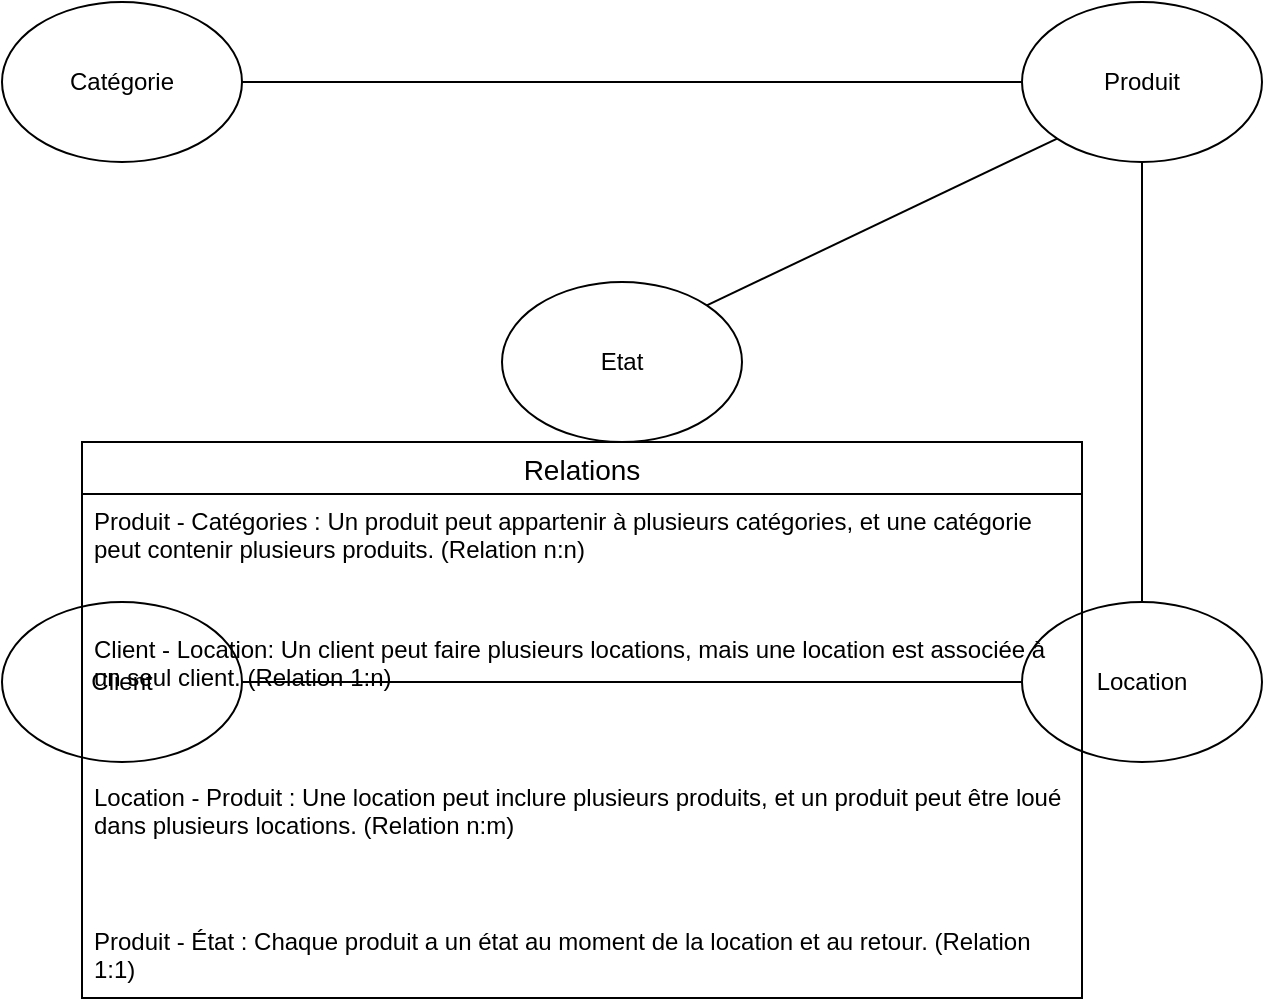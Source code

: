 <mxfile version="26.2.8">
  <diagram name="Page-1" id="4atGcYt0EjxyGURMNzWl">
    <mxGraphModel dx="1044" dy="576" grid="1" gridSize="10" guides="1" tooltips="1" connect="1" arrows="1" fold="1" page="1" pageScale="1" pageWidth="827" pageHeight="1169" math="0" shadow="0">
      <root>
        <mxCell id="0" />
        <mxCell id="1" parent="0" />
        <mxCell id="vl4uOmjLkUDd6w82f4VN-1" value="Client" style="ellipse;whiteSpace=wrap;html=1;" vertex="1" parent="1">
          <mxGeometry x="70" y="370" width="120" height="80" as="geometry" />
        </mxCell>
        <mxCell id="vl4uOmjLkUDd6w82f4VN-2" value="Location" style="ellipse;whiteSpace=wrap;html=1;" vertex="1" parent="1">
          <mxGeometry x="580" y="370" width="120" height="80" as="geometry" />
        </mxCell>
        <mxCell id="vl4uOmjLkUDd6w82f4VN-3" value="Produit" style="ellipse;whiteSpace=wrap;html=1;" vertex="1" parent="1">
          <mxGeometry x="580" y="70" width="120" height="80" as="geometry" />
        </mxCell>
        <mxCell id="vl4uOmjLkUDd6w82f4VN-4" value="Etat" style="ellipse;whiteSpace=wrap;html=1;" vertex="1" parent="1">
          <mxGeometry x="320" y="210" width="120" height="80" as="geometry" />
        </mxCell>
        <mxCell id="vl4uOmjLkUDd6w82f4VN-5" value="Catégorie" style="ellipse;whiteSpace=wrap;html=1;" vertex="1" parent="1">
          <mxGeometry x="70" y="70" width="120" height="80" as="geometry" />
        </mxCell>
        <mxCell id="vl4uOmjLkUDd6w82f4VN-14" value="" style="endArrow=none;html=1;rounded=0;entryX=0;entryY=0.5;entryDx=0;entryDy=0;exitX=1;exitY=0.5;exitDx=0;exitDy=0;" edge="1" parent="1" source="vl4uOmjLkUDd6w82f4VN-5" target="vl4uOmjLkUDd6w82f4VN-3">
          <mxGeometry relative="1" as="geometry">
            <mxPoint x="100" y="300" as="sourcePoint" />
            <mxPoint x="260" y="300" as="targetPoint" />
          </mxGeometry>
        </mxCell>
        <mxCell id="vl4uOmjLkUDd6w82f4VN-15" value="" style="endArrow=none;html=1;rounded=0;entryX=0.5;entryY=1;entryDx=0;entryDy=0;exitX=0.5;exitY=0;exitDx=0;exitDy=0;" edge="1" parent="1" source="vl4uOmjLkUDd6w82f4VN-2" target="vl4uOmjLkUDd6w82f4VN-3">
          <mxGeometry relative="1" as="geometry">
            <mxPoint x="160" y="300" as="sourcePoint" />
            <mxPoint x="320" y="300" as="targetPoint" />
          </mxGeometry>
        </mxCell>
        <mxCell id="vl4uOmjLkUDd6w82f4VN-16" value="" style="endArrow=none;html=1;rounded=0;exitX=1;exitY=0.5;exitDx=0;exitDy=0;entryX=0;entryY=0.5;entryDx=0;entryDy=0;" edge="1" parent="1" source="vl4uOmjLkUDd6w82f4VN-1" target="vl4uOmjLkUDd6w82f4VN-2">
          <mxGeometry relative="1" as="geometry">
            <mxPoint x="160" y="300" as="sourcePoint" />
            <mxPoint x="320" y="300" as="targetPoint" />
          </mxGeometry>
        </mxCell>
        <mxCell id="vl4uOmjLkUDd6w82f4VN-17" value="" style="endArrow=none;html=1;rounded=0;exitX=1;exitY=0;exitDx=0;exitDy=0;entryX=0;entryY=1;entryDx=0;entryDy=0;" edge="1" parent="1" source="vl4uOmjLkUDd6w82f4VN-4" target="vl4uOmjLkUDd6w82f4VN-3">
          <mxGeometry relative="1" as="geometry">
            <mxPoint x="160" y="300" as="sourcePoint" />
            <mxPoint x="320" y="300" as="targetPoint" />
          </mxGeometry>
        </mxCell>
        <mxCell id="vl4uOmjLkUDd6w82f4VN-31" value="Relations" style="swimlane;fontStyle=0;childLayout=stackLayout;horizontal=1;startSize=26;horizontalStack=0;resizeParent=1;resizeParentMax=0;resizeLast=0;collapsible=1;marginBottom=0;align=center;fontSize=14;" vertex="1" parent="1">
          <mxGeometry x="110" y="290" width="500" height="278" as="geometry">
            <mxRectangle x="110" y="290" width="60" height="30" as="alternateBounds" />
          </mxGeometry>
        </mxCell>
        <mxCell id="vl4uOmjLkUDd6w82f4VN-32" value="Produit - Catégories : Un produit peut appartenir à plusieurs catégories, et une catégorie peut contenir plusieurs produits. (Relation n:n)" style="text;strokeColor=none;fillColor=none;spacingLeft=4;spacingRight=4;overflow=hidden;rotatable=0;points=[[0,0.5],[1,0.5]];portConstraint=eastwest;fontSize=12;whiteSpace=wrap;html=1;" vertex="1" parent="vl4uOmjLkUDd6w82f4VN-31">
          <mxGeometry y="26" width="500" height="64" as="geometry" />
        </mxCell>
        <mxCell id="vl4uOmjLkUDd6w82f4VN-33" value="Client - Location: Un client peut faire plusieurs locations, mais une location est associée à un seul client. (Relation 1:n)" style="text;strokeColor=none;fillColor=none;spacingLeft=4;spacingRight=4;overflow=hidden;rotatable=0;points=[[0,0.5],[1,0.5]];portConstraint=eastwest;fontSize=12;whiteSpace=wrap;html=1;" vertex="1" parent="vl4uOmjLkUDd6w82f4VN-31">
          <mxGeometry y="90" width="500" height="74" as="geometry" />
        </mxCell>
        <mxCell id="vl4uOmjLkUDd6w82f4VN-34" value="Location - Produit : Une location peut inclure plusieurs produits, et un produit peut être loué dans plusieurs locations. (Relation n:m)&lt;div&gt;&lt;br&gt;&lt;/div&gt;&lt;div&gt;&lt;br&gt;&lt;/div&gt;&lt;div&gt;&lt;br&gt;&lt;div&gt;Produit - État : Chaque produit a un état au moment de la location et au retour. (Relation 1:1)&lt;/div&gt;&lt;/div&gt;" style="text;strokeColor=none;fillColor=none;spacingLeft=4;spacingRight=4;overflow=hidden;rotatable=0;points=[[0,0.5],[1,0.5]];portConstraint=eastwest;fontSize=12;whiteSpace=wrap;html=1;" vertex="1" parent="vl4uOmjLkUDd6w82f4VN-31">
          <mxGeometry y="164" width="500" height="114" as="geometry" />
        </mxCell>
      </root>
    </mxGraphModel>
  </diagram>
</mxfile>
